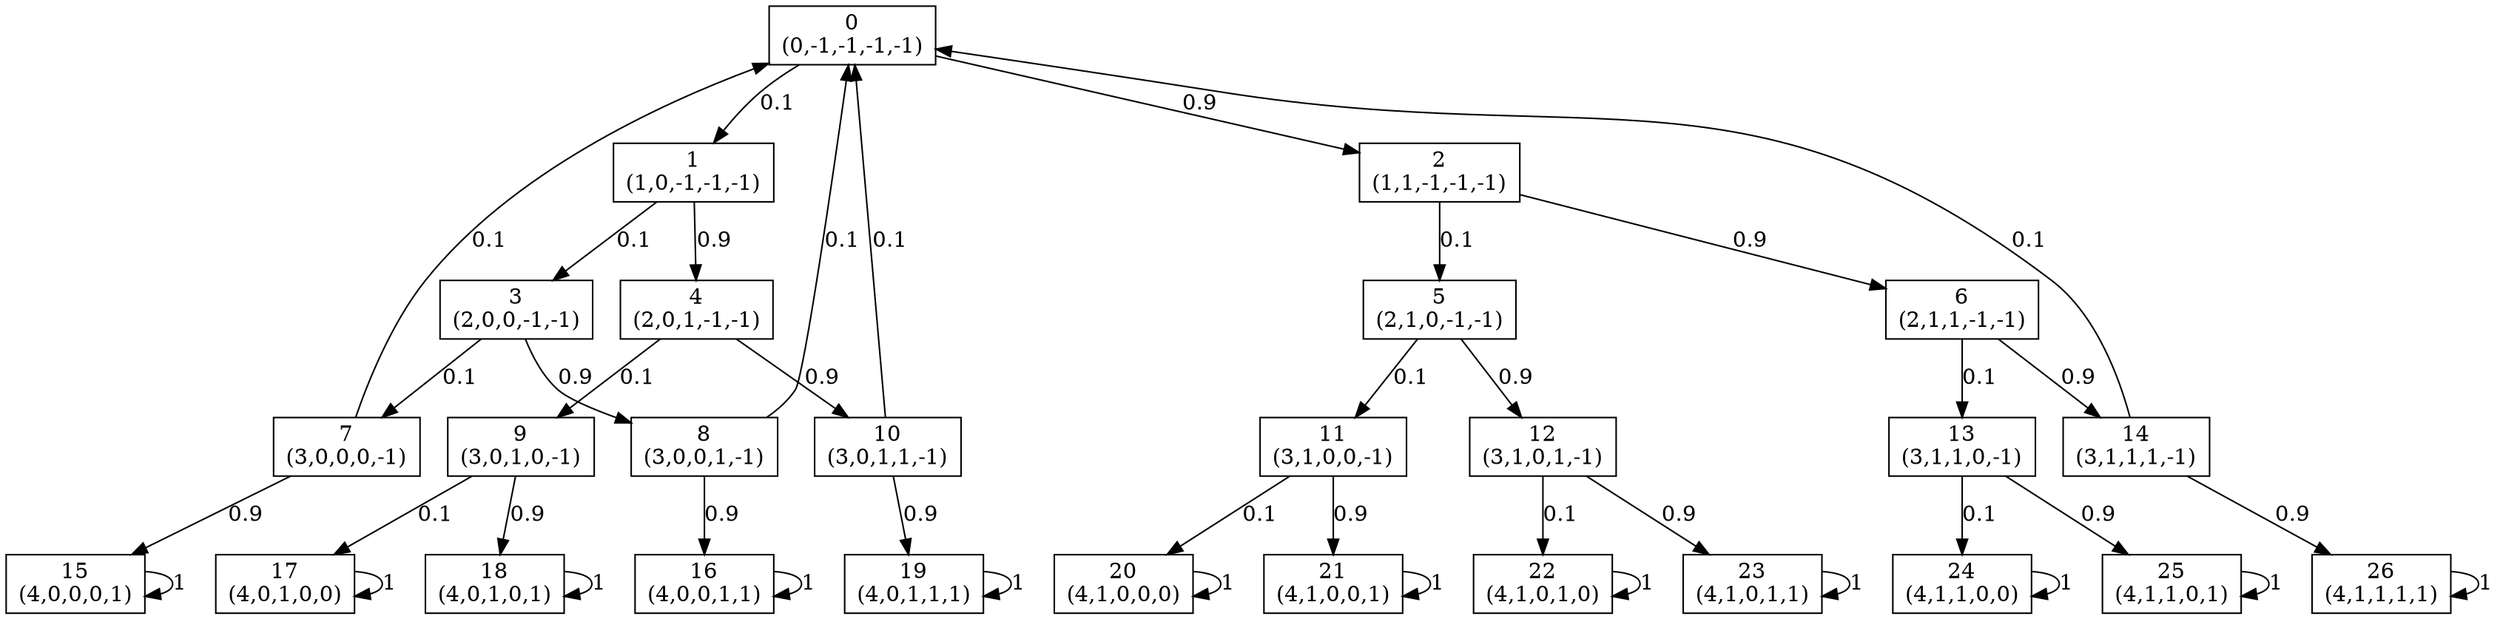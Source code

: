 digraph P {
node [shape=box];
0 -> 1 [ label="0.1" ];
0 -> 2 [ label="0.9" ];
1 -> 3 [ label="0.1" ];
1 -> 4 [ label="0.9" ];
2 -> 5 [ label="0.1" ];
2 -> 6 [ label="0.9" ];
3 -> 7 [ label="0.1" ];
3 -> 8 [ label="0.9" ];
4 -> 9 [ label="0.1" ];
4 -> 10 [ label="0.9" ];
5 -> 11 [ label="0.1" ];
5 -> 12 [ label="0.9" ];
6 -> 13 [ label="0.1" ];
6 -> 14 [ label="0.9" ];
7 -> 0 [ label="0.1" ];
7 -> 15 [ label="0.9" ];
8 -> 0 [ label="0.1" ];
8 -> 16 [ label="0.9" ];
9 -> 17 [ label="0.1" ];
9 -> 18 [ label="0.9" ];
10 -> 0 [ label="0.1" ];
10 -> 19 [ label="0.9" ];
11 -> 20 [ label="0.1" ];
11 -> 21 [ label="0.9" ];
12 -> 22 [ label="0.1" ];
12 -> 23 [ label="0.9" ];
13 -> 24 [ label="0.1" ];
13 -> 25 [ label="0.9" ];
14 -> 0 [ label="0.1" ];
14 -> 26 [ label="0.9" ];
15 -> 15 [ label="1" ];
16 -> 16 [ label="1" ];
17 -> 17 [ label="1" ];
18 -> 18 [ label="1" ];
19 -> 19 [ label="1" ];
20 -> 20 [ label="1" ];
21 -> 21 [ label="1" ];
22 -> 22 [ label="1" ];
23 -> 23 [ label="1" ];
24 -> 24 [ label="1" ];
25 -> 25 [ label="1" ];
26 -> 26 [ label="1" ];
0 [label="0\n(0,-1,-1,-1,-1)"];
1 [label="1\n(1,0,-1,-1,-1)"];
2 [label="2\n(1,1,-1,-1,-1)"];
3 [label="3\n(2,0,0,-1,-1)"];
4 [label="4\n(2,0,1,-1,-1)"];
5 [label="5\n(2,1,0,-1,-1)"];
6 [label="6\n(2,1,1,-1,-1)"];
7 [label="7\n(3,0,0,0,-1)"];
8 [label="8\n(3,0,0,1,-1)"];
9 [label="9\n(3,0,1,0,-1)"];
10 [label="10\n(3,0,1,1,-1)"];
11 [label="11\n(3,1,0,0,-1)"];
12 [label="12\n(3,1,0,1,-1)"];
13 [label="13\n(3,1,1,0,-1)"];
14 [label="14\n(3,1,1,1,-1)"];
15 [label="15\n(4,0,0,0,1)"];
16 [label="16\n(4,0,0,1,1)"];
17 [label="17\n(4,0,1,0,0)"];
18 [label="18\n(4,0,1,0,1)"];
19 [label="19\n(4,0,1,1,1)"];
20 [label="20\n(4,1,0,0,0)"];
21 [label="21\n(4,1,0,0,1)"];
22 [label="22\n(4,1,0,1,0)"];
23 [label="23\n(4,1,0,1,1)"];
24 [label="24\n(4,1,1,0,0)"];
25 [label="25\n(4,1,1,0,1)"];
26 [label="26\n(4,1,1,1,1)"];
}
